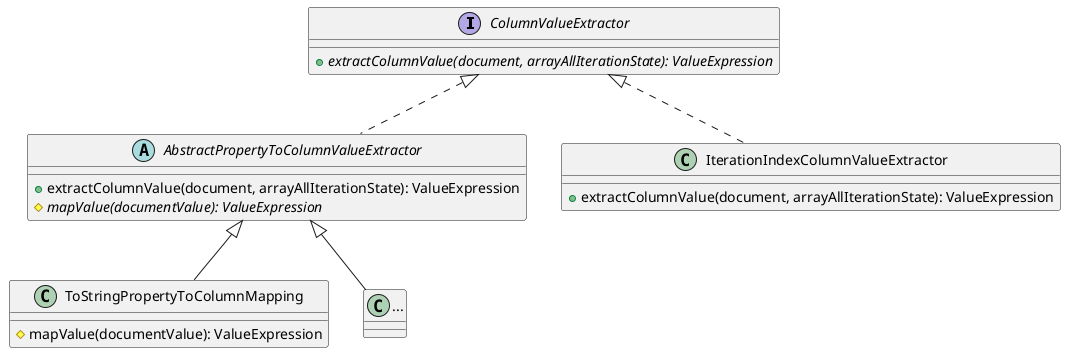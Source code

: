 @startuml

interface ColumnValueExtractor{
+ {abstract} extractColumnValue(document, arrayAllIterationState): ValueExpression
}

abstract class AbstractPropertyToColumnValueExtractor{
+ extractColumnValue(document, arrayAllIterationState): ValueExpression
# {abstract} mapValue(documentValue): ValueExpression
}

class IterationIndexColumnValueExtractor{
+ extractColumnValue(document, arrayAllIterationState): ValueExpression
}

class ToStringPropertyToColumnMapping{
#mapValue(documentValue): ValueExpression
}

class "..." as more{
}


ColumnValueExtractor <|.. AbstractPropertyToColumnValueExtractor
ColumnValueExtractor <|.. IterationIndexColumnValueExtractor
AbstractPropertyToColumnValueExtractor <|-- ToStringPropertyToColumnMapping
AbstractPropertyToColumnValueExtractor <|-- more
@enduml